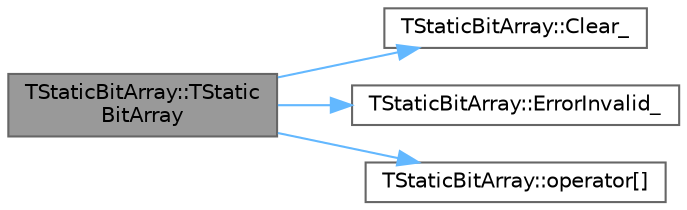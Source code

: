 digraph "TStaticBitArray::TStaticBitArray"
{
 // INTERACTIVE_SVG=YES
 // LATEX_PDF_SIZE
  bgcolor="transparent";
  edge [fontname=Helvetica,fontsize=10,labelfontname=Helvetica,labelfontsize=10];
  node [fontname=Helvetica,fontsize=10,shape=box,height=0.2,width=0.4];
  rankdir="LR";
  Node1 [id="Node000001",label="TStaticBitArray::TStatic\lBitArray",height=0.2,width=0.4,color="gray40", fillcolor="grey60", style="filled", fontcolor="black",tooltip="Constructor to initialize from string."];
  Node1 -> Node2 [id="edge1_Node000001_Node000002",color="steelblue1",style="solid",tooltip=" "];
  Node2 [id="Node000002",label="TStaticBitArray::Clear_",height=0.2,width=0.4,color="grey40", fillcolor="white", style="filled",URL="$d2/d53/classTStaticBitArray.html#ae8535dd1991090d05ec32767b48ae1a7",tooltip="Resets the bit array to a 0 value."];
  Node1 -> Node3 [id="edge2_Node000001_Node000003",color="steelblue1",style="solid",tooltip=" "];
  Node3 [id="Node000003",label="TStaticBitArray::ErrorInvalid_",height=0.2,width=0.4,color="grey40", fillcolor="white", style="filled",URL="$d2/d53/classTStaticBitArray.html#aea78828f3e78e06b7c13bba72cf52228",tooltip="Reports an invalid string element in the bitset conversion."];
  Node1 -> Node4 [id="edge3_Node000001_Node000004",color="steelblue1",style="solid",tooltip=" "];
  Node4 [id="Node000004",label="TStaticBitArray::operator[]",height=0.2,width=0.4,color="grey40", fillcolor="white", style="filled",URL="$d2/d53/classTStaticBitArray.html#a17ee5d651845932aea3af61fd403a29f",tooltip=" "];
}
